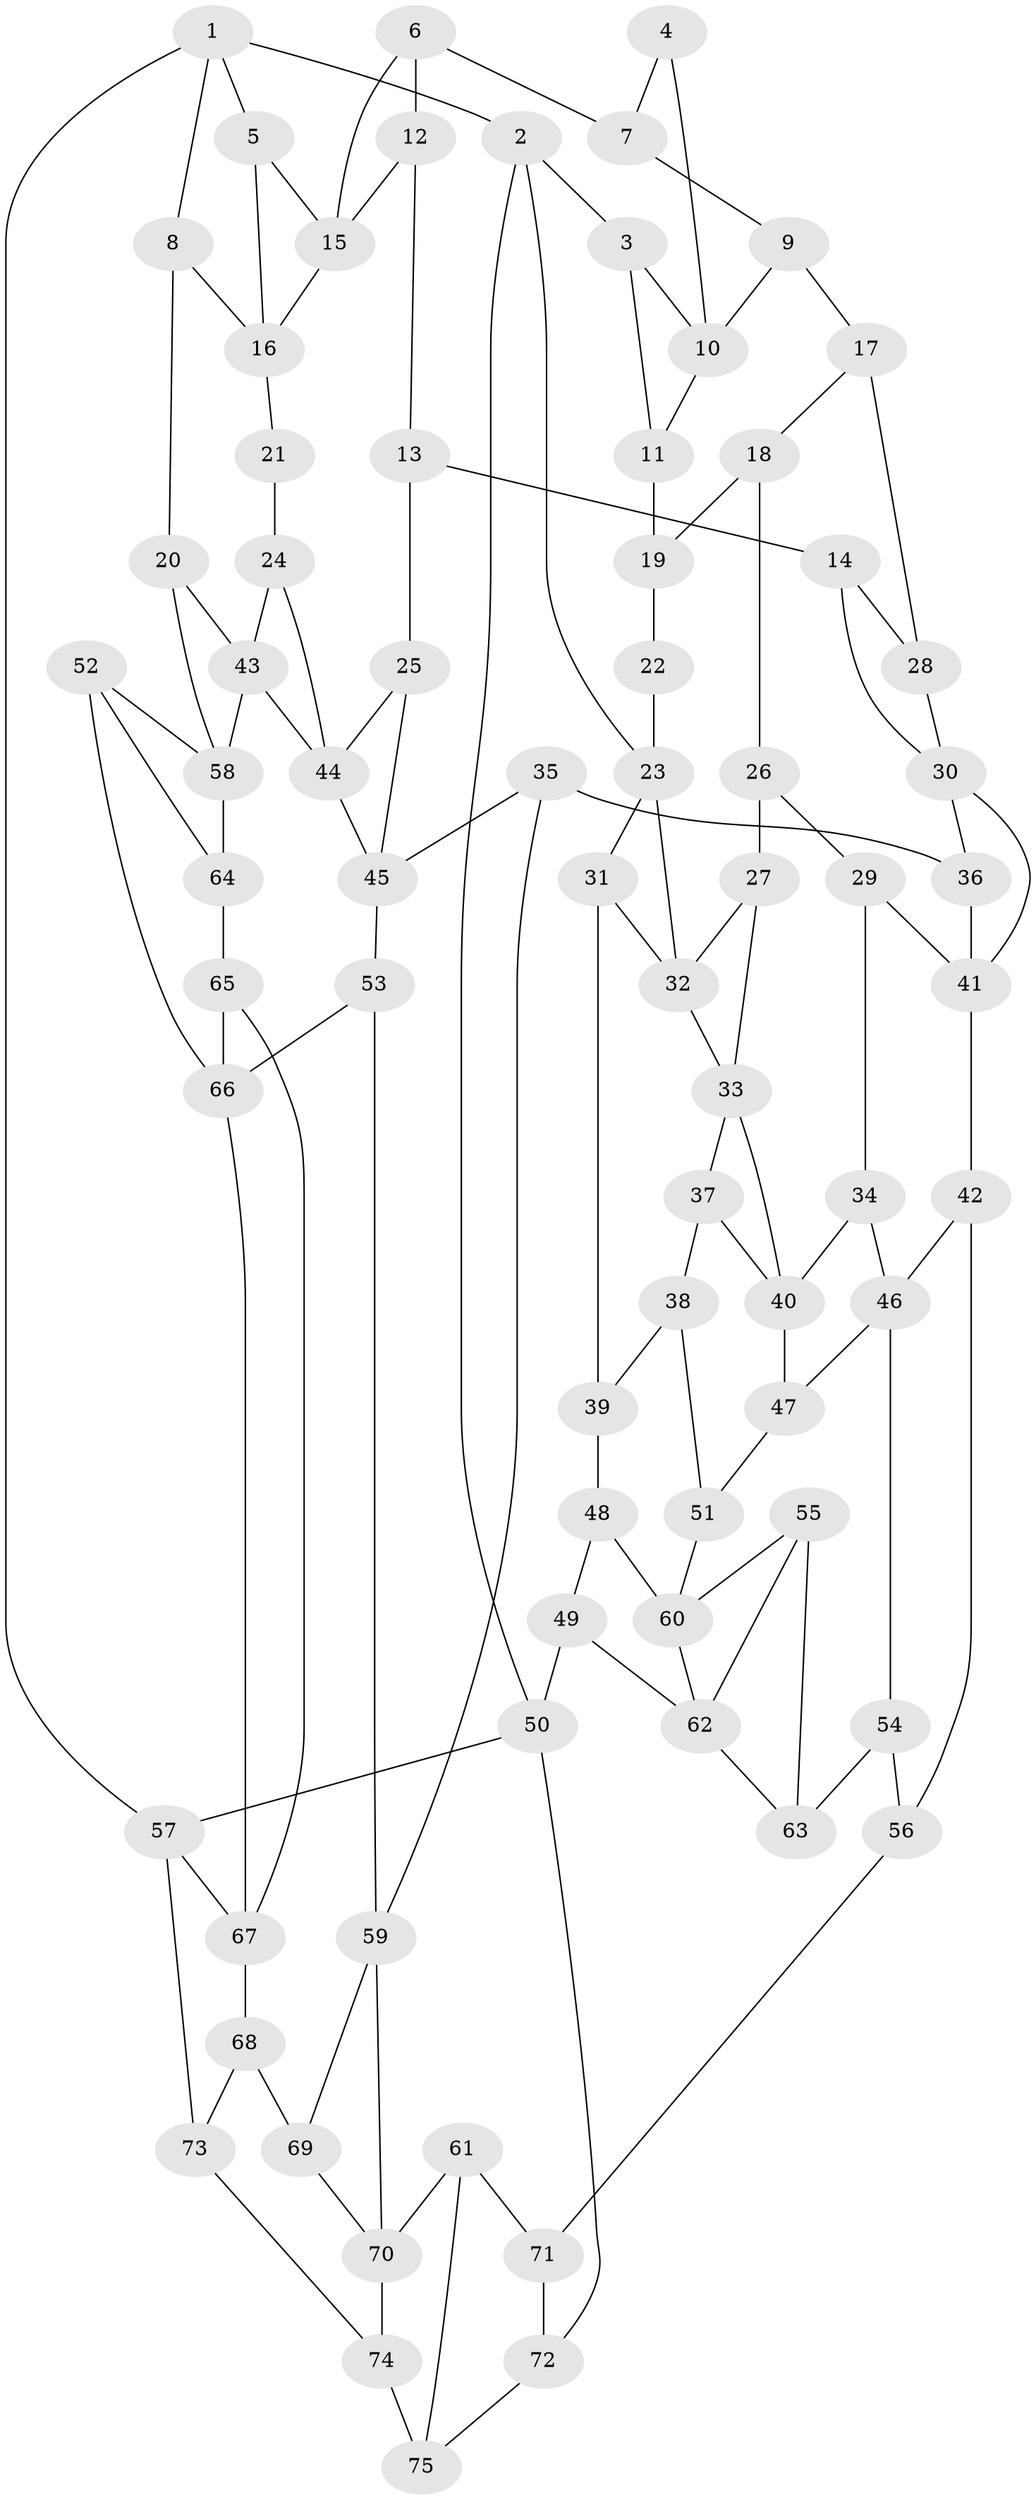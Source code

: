 // original degree distribution, {3: 0.03773584905660377, 5: 0.49056603773584906, 6: 0.24528301886792453, 4: 0.22641509433962265}
// Generated by graph-tools (version 1.1) at 2025/38/03/04/25 23:38:36]
// undirected, 75 vertices, 123 edges
graph export_dot {
  node [color=gray90,style=filled];
  1;
  2;
  3;
  4;
  5;
  6;
  7;
  8;
  9;
  10;
  11;
  12;
  13;
  14;
  15;
  16;
  17;
  18;
  19;
  20;
  21;
  22;
  23;
  24;
  25;
  26;
  27;
  28;
  29;
  30;
  31;
  32;
  33;
  34;
  35;
  36;
  37;
  38;
  39;
  40;
  41;
  42;
  43;
  44;
  45;
  46;
  47;
  48;
  49;
  50;
  51;
  52;
  53;
  54;
  55;
  56;
  57;
  58;
  59;
  60;
  61;
  62;
  63;
  64;
  65;
  66;
  67;
  68;
  69;
  70;
  71;
  72;
  73;
  74;
  75;
  1 -- 2 [weight=1.0];
  1 -- 5 [weight=1.0];
  1 -- 8 [weight=1.0];
  1 -- 57 [weight=1.0];
  2 -- 3 [weight=1.0];
  2 -- 23 [weight=1.0];
  2 -- 50 [weight=1.0];
  3 -- 10 [weight=1.0];
  3 -- 11 [weight=1.0];
  4 -- 7 [weight=1.0];
  4 -- 10 [weight=1.0];
  5 -- 15 [weight=1.0];
  5 -- 16 [weight=1.0];
  6 -- 7 [weight=1.0];
  6 -- 12 [weight=1.0];
  6 -- 15 [weight=1.0];
  7 -- 9 [weight=1.0];
  8 -- 16 [weight=1.0];
  8 -- 20 [weight=1.0];
  9 -- 10 [weight=1.0];
  9 -- 17 [weight=1.0];
  10 -- 11 [weight=1.0];
  11 -- 19 [weight=1.0];
  12 -- 13 [weight=1.0];
  12 -- 15 [weight=1.0];
  13 -- 14 [weight=1.0];
  13 -- 25 [weight=1.0];
  14 -- 28 [weight=1.0];
  14 -- 30 [weight=1.0];
  15 -- 16 [weight=1.0];
  16 -- 21 [weight=1.0];
  17 -- 18 [weight=1.0];
  17 -- 28 [weight=2.0];
  18 -- 19 [weight=1.0];
  18 -- 26 [weight=1.0];
  19 -- 22 [weight=1.0];
  20 -- 43 [weight=1.0];
  20 -- 58 [weight=1.0];
  21 -- 24 [weight=2.0];
  22 -- 23 [weight=1.0];
  23 -- 31 [weight=1.0];
  23 -- 32 [weight=1.0];
  24 -- 43 [weight=1.0];
  24 -- 44 [weight=1.0];
  25 -- 44 [weight=1.0];
  25 -- 45 [weight=1.0];
  26 -- 27 [weight=1.0];
  26 -- 29 [weight=1.0];
  27 -- 32 [weight=1.0];
  27 -- 33 [weight=1.0];
  28 -- 30 [weight=1.0];
  29 -- 34 [weight=1.0];
  29 -- 41 [weight=1.0];
  30 -- 36 [weight=1.0];
  30 -- 41 [weight=1.0];
  31 -- 32 [weight=1.0];
  31 -- 39 [weight=1.0];
  32 -- 33 [weight=1.0];
  33 -- 37 [weight=1.0];
  33 -- 40 [weight=1.0];
  34 -- 40 [weight=1.0];
  34 -- 46 [weight=1.0];
  35 -- 36 [weight=1.0];
  35 -- 45 [weight=1.0];
  35 -- 59 [weight=1.0];
  36 -- 41 [weight=1.0];
  37 -- 38 [weight=1.0];
  37 -- 40 [weight=1.0];
  38 -- 39 [weight=1.0];
  38 -- 51 [weight=1.0];
  39 -- 48 [weight=1.0];
  40 -- 47 [weight=1.0];
  41 -- 42 [weight=1.0];
  42 -- 46 [weight=1.0];
  42 -- 56 [weight=1.0];
  43 -- 44 [weight=1.0];
  43 -- 58 [weight=1.0];
  44 -- 45 [weight=1.0];
  45 -- 53 [weight=1.0];
  46 -- 47 [weight=1.0];
  46 -- 54 [weight=1.0];
  47 -- 51 [weight=1.0];
  48 -- 49 [weight=1.0];
  48 -- 60 [weight=1.0];
  49 -- 50 [weight=1.0];
  49 -- 62 [weight=1.0];
  50 -- 57 [weight=1.0];
  50 -- 72 [weight=1.0];
  51 -- 60 [weight=1.0];
  52 -- 58 [weight=1.0];
  52 -- 64 [weight=1.0];
  52 -- 66 [weight=1.0];
  53 -- 59 [weight=1.0];
  53 -- 66 [weight=1.0];
  54 -- 56 [weight=1.0];
  54 -- 63 [weight=1.0];
  55 -- 60 [weight=1.0];
  55 -- 62 [weight=1.0];
  55 -- 63 [weight=1.0];
  56 -- 71 [weight=1.0];
  57 -- 67 [weight=1.0];
  57 -- 73 [weight=1.0];
  58 -- 64 [weight=1.0];
  59 -- 69 [weight=1.0];
  59 -- 70 [weight=1.0];
  60 -- 62 [weight=1.0];
  61 -- 70 [weight=1.0];
  61 -- 71 [weight=1.0];
  61 -- 75 [weight=1.0];
  62 -- 63 [weight=1.0];
  64 -- 65 [weight=2.0];
  65 -- 66 [weight=1.0];
  65 -- 67 [weight=1.0];
  66 -- 67 [weight=1.0];
  67 -- 68 [weight=1.0];
  68 -- 69 [weight=1.0];
  68 -- 73 [weight=1.0];
  69 -- 70 [weight=1.0];
  70 -- 74 [weight=1.0];
  71 -- 72 [weight=1.0];
  72 -- 75 [weight=1.0];
  73 -- 74 [weight=1.0];
  74 -- 75 [weight=2.0];
}
